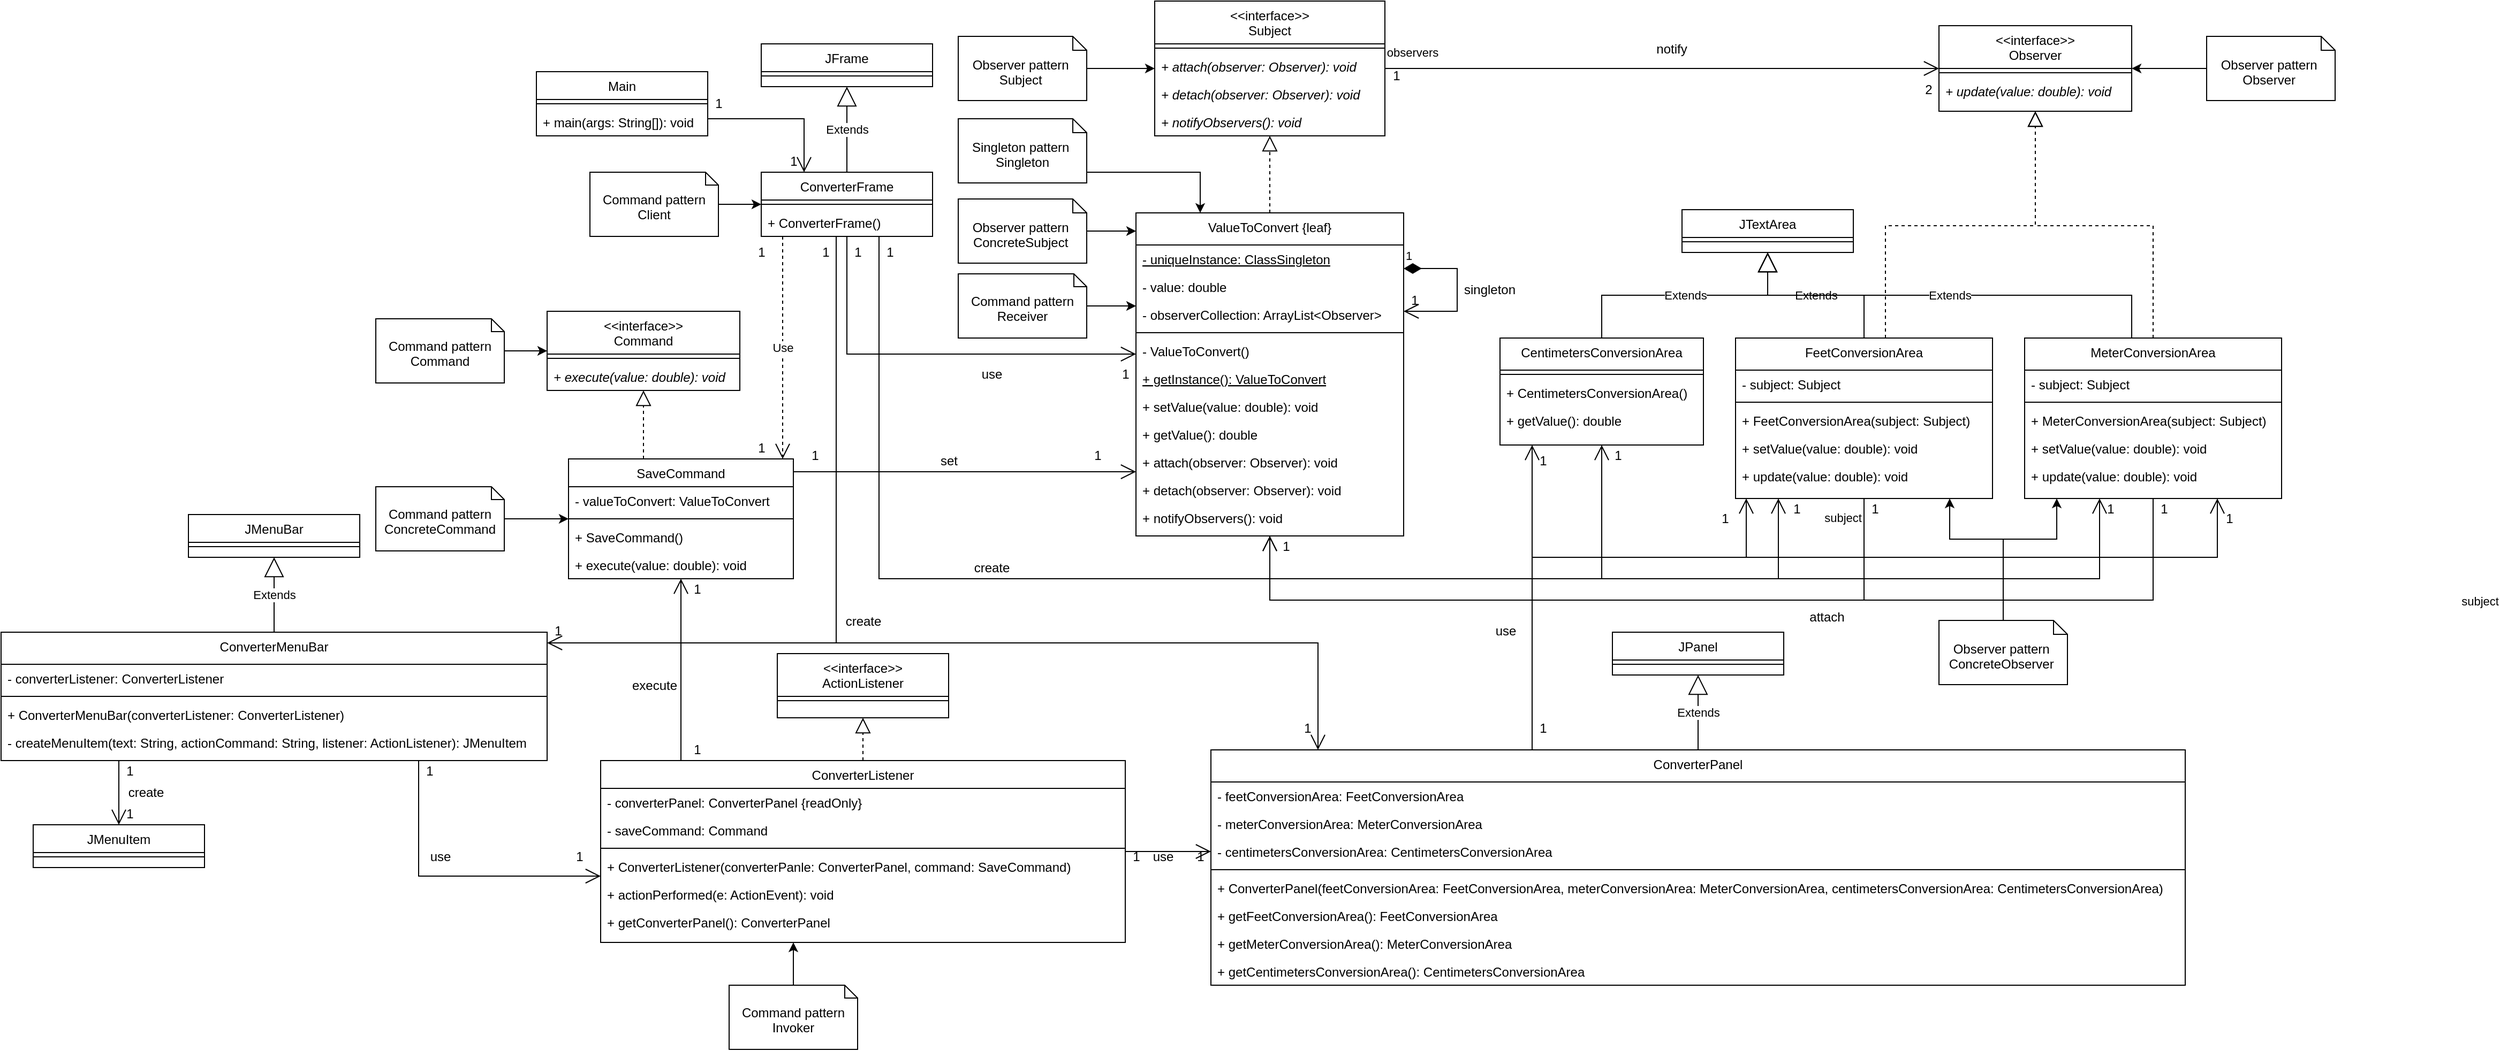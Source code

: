 <mxfile version="15.4.0" type="device"><diagram id="C5RBs43oDa-KdzZeNtuy" name="Page-1"><mxGraphModel dx="2424" dy="484" grid="1" gridSize="10" guides="1" tooltips="1" connect="1" arrows="1" fold="1" page="1" pageScale="1" pageWidth="827" pageHeight="1169" math="0" shadow="0"><root><mxCell id="WIyWlLk6GJQsqaUBKTNV-0"/><mxCell id="WIyWlLk6GJQsqaUBKTNV-1" parent="WIyWlLk6GJQsqaUBKTNV-0"/><mxCell id="zkfFHV4jXpPFQw0GAbJ--0" value="ConverterFrame" style="swimlane;fontStyle=0;align=center;verticalAlign=top;childLayout=stackLayout;horizontal=1;startSize=26;horizontalStack=0;resizeParent=1;resizeLast=0;collapsible=1;marginBottom=0;rounded=0;shadow=0;strokeWidth=1;" parent="WIyWlLk6GJQsqaUBKTNV-1" vertex="1"><mxGeometry x="-130" y="690" width="160" height="60" as="geometry"><mxRectangle x="230" y="140" width="160" height="26" as="alternateBounds"/></mxGeometry></mxCell><mxCell id="zkfFHV4jXpPFQw0GAbJ--4" value="" style="line;html=1;strokeWidth=1;align=left;verticalAlign=middle;spacingTop=-1;spacingLeft=3;spacingRight=3;rotatable=0;labelPosition=right;points=[];portConstraint=eastwest;" parent="zkfFHV4jXpPFQw0GAbJ--0" vertex="1"><mxGeometry y="26" width="160" height="8" as="geometry"/></mxCell><mxCell id="zkfFHV4jXpPFQw0GAbJ--5" value="+ ConverterFrame()" style="text;align=left;verticalAlign=top;spacingLeft=4;spacingRight=4;overflow=hidden;rotatable=0;points=[[0,0.5],[1,0.5]];portConstraint=eastwest;" parent="zkfFHV4jXpPFQw0GAbJ--0" vertex="1"><mxGeometry y="34" width="160" height="26" as="geometry"/></mxCell><mxCell id="zkfFHV4jXpPFQw0GAbJ--13" value="ConverterListener" style="swimlane;fontStyle=0;align=center;verticalAlign=top;childLayout=stackLayout;horizontal=1;startSize=26;horizontalStack=0;resizeParent=1;resizeLast=0;collapsible=1;marginBottom=0;rounded=0;shadow=0;strokeWidth=1;" parent="WIyWlLk6GJQsqaUBKTNV-1" vertex="1"><mxGeometry x="-280" y="1240" width="490" height="170" as="geometry"><mxRectangle x="340" y="380" width="170" height="26" as="alternateBounds"/></mxGeometry></mxCell><mxCell id="zkfFHV4jXpPFQw0GAbJ--14" value="- converterPanel: ConverterPanel {readOnly}" style="text;align=left;verticalAlign=top;spacingLeft=4;spacingRight=4;overflow=hidden;rotatable=0;points=[[0,0.5],[1,0.5]];portConstraint=eastwest;" parent="zkfFHV4jXpPFQw0GAbJ--13" vertex="1"><mxGeometry y="26" width="490" height="26" as="geometry"/></mxCell><mxCell id="2iiJzU_nLJfc35OplwBk-23" value="- saveCommand: Command" style="text;align=left;verticalAlign=top;spacingLeft=4;spacingRight=4;overflow=hidden;rotatable=0;points=[[0,0.5],[1,0.5]];portConstraint=eastwest;" parent="zkfFHV4jXpPFQw0GAbJ--13" vertex="1"><mxGeometry y="52" width="490" height="26" as="geometry"/></mxCell><mxCell id="zkfFHV4jXpPFQw0GAbJ--15" value="" style="line;html=1;strokeWidth=1;align=left;verticalAlign=middle;spacingTop=-1;spacingLeft=3;spacingRight=3;rotatable=0;labelPosition=right;points=[];portConstraint=eastwest;" parent="zkfFHV4jXpPFQw0GAbJ--13" vertex="1"><mxGeometry y="78" width="490" height="8" as="geometry"/></mxCell><mxCell id="HK1meyLQlgIA-53k_-1O-30" value="+ ConverterListener(converterPanle: ConverterPanel, command: SaveCommand)" style="text;align=left;verticalAlign=top;spacingLeft=4;spacingRight=4;overflow=hidden;rotatable=0;points=[[0,0.5],[1,0.5]];portConstraint=eastwest;" parent="zkfFHV4jXpPFQw0GAbJ--13" vertex="1"><mxGeometry y="86" width="490" height="26" as="geometry"/></mxCell><mxCell id="HK1meyLQlgIA-53k_-1O-31" value="+ actionPerformed(e: ActionEvent): void" style="text;align=left;verticalAlign=top;spacingLeft=4;spacingRight=4;overflow=hidden;rotatable=0;points=[[0,0.5],[1,0.5]];portConstraint=eastwest;" parent="zkfFHV4jXpPFQw0GAbJ--13" vertex="1"><mxGeometry y="112" width="490" height="26" as="geometry"/></mxCell><mxCell id="2iiJzU_nLJfc35OplwBk-24" value="+ getConverterPanel(): ConverterPanel" style="text;align=left;verticalAlign=top;spacingLeft=4;spacingRight=4;overflow=hidden;rotatable=0;points=[[0,0.5],[1,0.5]];portConstraint=eastwest;" parent="zkfFHV4jXpPFQw0GAbJ--13" vertex="1"><mxGeometry y="138" width="490" height="26" as="geometry"/></mxCell><mxCell id="zkfFHV4jXpPFQw0GAbJ--17" value="&lt;&lt;interface&gt;&gt;&#10;Subject" style="swimlane;fontStyle=0;align=center;verticalAlign=top;childLayout=stackLayout;horizontal=1;startSize=40;horizontalStack=0;resizeParent=1;resizeLast=0;collapsible=1;marginBottom=0;rounded=0;shadow=0;strokeWidth=1;" parent="WIyWlLk6GJQsqaUBKTNV-1" vertex="1"><mxGeometry x="237.5" y="530" width="215" height="126" as="geometry"><mxRectangle x="550" y="140" width="160" height="26" as="alternateBounds"/></mxGeometry></mxCell><mxCell id="zkfFHV4jXpPFQw0GAbJ--23" value="" style="line;html=1;strokeWidth=1;align=left;verticalAlign=middle;spacingTop=-1;spacingLeft=3;spacingRight=3;rotatable=0;labelPosition=right;points=[];portConstraint=eastwest;" parent="zkfFHV4jXpPFQw0GAbJ--17" vertex="1"><mxGeometry y="40" width="215" height="8" as="geometry"/></mxCell><mxCell id="zkfFHV4jXpPFQw0GAbJ--24" value="+ attach(observer: Observer): void" style="text;align=left;verticalAlign=top;spacingLeft=4;spacingRight=4;overflow=hidden;rotatable=0;points=[[0,0.5],[1,0.5]];portConstraint=eastwest;fontStyle=2" parent="zkfFHV4jXpPFQw0GAbJ--17" vertex="1"><mxGeometry y="48" width="215" height="26" as="geometry"/></mxCell><mxCell id="zkfFHV4jXpPFQw0GAbJ--25" value="+ detach(observer: Observer): void" style="text;align=left;verticalAlign=top;spacingLeft=4;spacingRight=4;overflow=hidden;rotatable=0;points=[[0,0.5],[1,0.5]];portConstraint=eastwest;fontStyle=2" parent="zkfFHV4jXpPFQw0GAbJ--17" vertex="1"><mxGeometry y="74" width="215" height="26" as="geometry"/></mxCell><mxCell id="HK1meyLQlgIA-53k_-1O-33" value="+ notifyObservers(): void" style="text;align=left;verticalAlign=top;spacingLeft=4;spacingRight=4;overflow=hidden;rotatable=0;points=[[0,0.5],[1,0.5]];portConstraint=eastwest;fontStyle=2" parent="zkfFHV4jXpPFQw0GAbJ--17" vertex="1"><mxGeometry y="100" width="215" height="26" as="geometry"/></mxCell><mxCell id="HK1meyLQlgIA-53k_-1O-1" value="ValueToConvert {leaf}" style="swimlane;fontStyle=0;align=center;verticalAlign=top;childLayout=stackLayout;horizontal=1;startSize=30;horizontalStack=0;resizeParent=1;resizeLast=0;collapsible=1;marginBottom=0;rounded=0;shadow=0;strokeWidth=1;" parent="WIyWlLk6GJQsqaUBKTNV-1" vertex="1"><mxGeometry x="220" y="728" width="250" height="302" as="geometry"><mxRectangle x="550" y="140" width="160" height="26" as="alternateBounds"/></mxGeometry></mxCell><mxCell id="_hLMsVgXFHvrWlFSVIV6-11" value="- uniqueInstance: ClassSingleton" style="text;align=left;verticalAlign=top;spacingLeft=4;spacingRight=4;overflow=hidden;rotatable=0;points=[[0,0.5],[1,0.5]];portConstraint=eastwest;fontStyle=4" parent="HK1meyLQlgIA-53k_-1O-1" vertex="1"><mxGeometry y="30" width="250" height="26" as="geometry"/></mxCell><mxCell id="HK1meyLQlgIA-53k_-1O-34" value="- value: double" style="text;align=left;verticalAlign=top;spacingLeft=4;spacingRight=4;overflow=hidden;rotatable=0;points=[[0,0.5],[1,0.5]];portConstraint=eastwest;" parent="HK1meyLQlgIA-53k_-1O-1" vertex="1"><mxGeometry y="56" width="250" height="26" as="geometry"/></mxCell><mxCell id="HK1meyLQlgIA-53k_-1O-35" value="- observerCollection: ArrayList&lt;Observer&gt;" style="text;align=left;verticalAlign=top;spacingLeft=4;spacingRight=4;overflow=hidden;rotatable=0;points=[[0,0.5],[1,0.5]];portConstraint=eastwest;" parent="HK1meyLQlgIA-53k_-1O-1" vertex="1"><mxGeometry y="82" width="250" height="26" as="geometry"/></mxCell><mxCell id="HK1meyLQlgIA-53k_-1O-2" value="" style="line;html=1;strokeWidth=1;align=left;verticalAlign=middle;spacingTop=-1;spacingLeft=3;spacingRight=3;rotatable=0;labelPosition=right;points=[];portConstraint=eastwest;" parent="HK1meyLQlgIA-53k_-1O-1" vertex="1"><mxGeometry y="108" width="250" height="8" as="geometry"/></mxCell><mxCell id="HK1meyLQlgIA-53k_-1O-3" value="- ValueToConvert()" style="text;align=left;verticalAlign=top;spacingLeft=4;spacingRight=4;overflow=hidden;rotatable=0;points=[[0,0.5],[1,0.5]];portConstraint=eastwest;" parent="HK1meyLQlgIA-53k_-1O-1" vertex="1"><mxGeometry y="116" width="250" height="26" as="geometry"/></mxCell><mxCell id="_hLMsVgXFHvrWlFSVIV6-12" value="+ getInstance(): ValueToConvert" style="text;align=left;verticalAlign=top;spacingLeft=4;spacingRight=4;overflow=hidden;rotatable=0;points=[[0,0.5],[1,0.5]];portConstraint=eastwest;fontStyle=4" parent="HK1meyLQlgIA-53k_-1O-1" vertex="1"><mxGeometry y="142" width="250" height="26" as="geometry"/></mxCell><mxCell id="HK1meyLQlgIA-53k_-1O-4" value="+ setValue(value: double): void" style="text;align=left;verticalAlign=top;spacingLeft=4;spacingRight=4;overflow=hidden;rotatable=0;points=[[0,0.5],[1,0.5]];portConstraint=eastwest;" parent="HK1meyLQlgIA-53k_-1O-1" vertex="1"><mxGeometry y="168" width="250" height="26" as="geometry"/></mxCell><mxCell id="HK1meyLQlgIA-53k_-1O-36" value="+ getValue(): double" style="text;align=left;verticalAlign=top;spacingLeft=4;spacingRight=4;overflow=hidden;rotatable=0;points=[[0,0.5],[1,0.5]];portConstraint=eastwest;" parent="HK1meyLQlgIA-53k_-1O-1" vertex="1"><mxGeometry y="194" width="250" height="26" as="geometry"/></mxCell><mxCell id="HK1meyLQlgIA-53k_-1O-39" value="+ attach(observer: Observer): void" style="text;align=left;verticalAlign=top;spacingLeft=4;spacingRight=4;overflow=hidden;rotatable=0;points=[[0,0.5],[1,0.5]];portConstraint=eastwest;" parent="HK1meyLQlgIA-53k_-1O-1" vertex="1"><mxGeometry y="220" width="250" height="26" as="geometry"/></mxCell><mxCell id="HK1meyLQlgIA-53k_-1O-38" value="+ detach(observer: Observer): void" style="text;align=left;verticalAlign=top;spacingLeft=4;spacingRight=4;overflow=hidden;rotatable=0;points=[[0,0.5],[1,0.5]];portConstraint=eastwest;" parent="HK1meyLQlgIA-53k_-1O-1" vertex="1"><mxGeometry y="246" width="250" height="26" as="geometry"/></mxCell><mxCell id="HK1meyLQlgIA-53k_-1O-40" value="+ notifyObservers(): void" style="text;align=left;verticalAlign=top;spacingLeft=4;spacingRight=4;overflow=hidden;rotatable=0;points=[[0,0.5],[1,0.5]];portConstraint=eastwest;" parent="HK1meyLQlgIA-53k_-1O-1" vertex="1"><mxGeometry y="272" width="250" height="26" as="geometry"/></mxCell><mxCell id="HK1meyLQlgIA-53k_-1O-5" value="CentimetersConversionArea" style="swimlane;fontStyle=0;align=center;verticalAlign=top;childLayout=stackLayout;horizontal=1;startSize=30;horizontalStack=0;resizeParent=1;resizeLast=0;collapsible=1;marginBottom=0;rounded=0;shadow=0;strokeWidth=1;" parent="WIyWlLk6GJQsqaUBKTNV-1" vertex="1"><mxGeometry x="560" y="845" width="190" height="100" as="geometry"><mxRectangle x="550" y="140" width="160" height="26" as="alternateBounds"/></mxGeometry></mxCell><mxCell id="HK1meyLQlgIA-53k_-1O-6" value="" style="line;html=1;strokeWidth=1;align=left;verticalAlign=middle;spacingTop=-1;spacingLeft=3;spacingRight=3;rotatable=0;labelPosition=right;points=[];portConstraint=eastwest;" parent="HK1meyLQlgIA-53k_-1O-5" vertex="1"><mxGeometry y="30" width="190" height="8" as="geometry"/></mxCell><mxCell id="HK1meyLQlgIA-53k_-1O-7" value="+ CentimetersConversionArea()" style="text;align=left;verticalAlign=top;spacingLeft=4;spacingRight=4;overflow=hidden;rotatable=0;points=[[0,0.5],[1,0.5]];portConstraint=eastwest;" parent="HK1meyLQlgIA-53k_-1O-5" vertex="1"><mxGeometry y="38" width="190" height="26" as="geometry"/></mxCell><mxCell id="HK1meyLQlgIA-53k_-1O-8" value="+ getValue(): double" style="text;align=left;verticalAlign=top;spacingLeft=4;spacingRight=4;overflow=hidden;rotatable=0;points=[[0,0.5],[1,0.5]];portConstraint=eastwest;" parent="HK1meyLQlgIA-53k_-1O-5" vertex="1"><mxGeometry y="64" width="190" height="26" as="geometry"/></mxCell><mxCell id="HK1meyLQlgIA-53k_-1O-9" value="FeetConversionArea" style="swimlane;fontStyle=0;align=center;verticalAlign=top;childLayout=stackLayout;horizontal=1;startSize=30;horizontalStack=0;resizeParent=1;resizeLast=0;collapsible=1;marginBottom=0;rounded=0;shadow=0;strokeWidth=1;" parent="WIyWlLk6GJQsqaUBKTNV-1" vertex="1"><mxGeometry x="780" y="845" width="240" height="150" as="geometry"><mxRectangle x="550" y="140" width="160" height="26" as="alternateBounds"/></mxGeometry></mxCell><mxCell id="HK1meyLQlgIA-53k_-1O-41" value="- subject: Subject" style="text;align=left;verticalAlign=top;spacingLeft=4;spacingRight=4;overflow=hidden;rotatable=0;points=[[0,0.5],[1,0.5]];portConstraint=eastwest;" parent="HK1meyLQlgIA-53k_-1O-9" vertex="1"><mxGeometry y="30" width="240" height="26" as="geometry"/></mxCell><mxCell id="HK1meyLQlgIA-53k_-1O-10" value="" style="line;html=1;strokeWidth=1;align=left;verticalAlign=middle;spacingTop=-1;spacingLeft=3;spacingRight=3;rotatable=0;labelPosition=right;points=[];portConstraint=eastwest;" parent="HK1meyLQlgIA-53k_-1O-9" vertex="1"><mxGeometry y="56" width="240" height="8" as="geometry"/></mxCell><mxCell id="HK1meyLQlgIA-53k_-1O-11" value="+ FeetConversionArea(subject: Subject)" style="text;align=left;verticalAlign=top;spacingLeft=4;spacingRight=4;overflow=hidden;rotatable=0;points=[[0,0.5],[1,0.5]];portConstraint=eastwest;" parent="HK1meyLQlgIA-53k_-1O-9" vertex="1"><mxGeometry y="64" width="240" height="26" as="geometry"/></mxCell><mxCell id="HK1meyLQlgIA-53k_-1O-12" value="+ setValue(value: double): void" style="text;align=left;verticalAlign=top;spacingLeft=4;spacingRight=4;overflow=hidden;rotatable=0;points=[[0,0.5],[1,0.5]];portConstraint=eastwest;" parent="HK1meyLQlgIA-53k_-1O-9" vertex="1"><mxGeometry y="90" width="240" height="26" as="geometry"/></mxCell><mxCell id="HK1meyLQlgIA-53k_-1O-42" value="+ update(value: double): void" style="text;align=left;verticalAlign=top;spacingLeft=4;spacingRight=4;overflow=hidden;rotatable=0;points=[[0,0.5],[1,0.5]];portConstraint=eastwest;" parent="HK1meyLQlgIA-53k_-1O-9" vertex="1"><mxGeometry y="116" width="240" height="26" as="geometry"/></mxCell><mxCell id="HK1meyLQlgIA-53k_-1O-13" value="MeterConversionArea" style="swimlane;fontStyle=0;align=center;verticalAlign=top;childLayout=stackLayout;horizontal=1;startSize=30;horizontalStack=0;resizeParent=1;resizeLast=0;collapsible=1;marginBottom=0;rounded=0;shadow=0;strokeWidth=1;" parent="WIyWlLk6GJQsqaUBKTNV-1" vertex="1"><mxGeometry x="1050" y="845" width="240" height="150" as="geometry"><mxRectangle x="550" y="140" width="160" height="26" as="alternateBounds"/></mxGeometry></mxCell><mxCell id="HK1meyLQlgIA-53k_-1O-45" value="- subject: Subject" style="text;align=left;verticalAlign=top;spacingLeft=4;spacingRight=4;overflow=hidden;rotatable=0;points=[[0,0.5],[1,0.5]];portConstraint=eastwest;" parent="HK1meyLQlgIA-53k_-1O-13" vertex="1"><mxGeometry y="30" width="240" height="26" as="geometry"/></mxCell><mxCell id="HK1meyLQlgIA-53k_-1O-14" value="" style="line;html=1;strokeWidth=1;align=left;verticalAlign=middle;spacingTop=-1;spacingLeft=3;spacingRight=3;rotatable=0;labelPosition=right;points=[];portConstraint=eastwest;" parent="HK1meyLQlgIA-53k_-1O-13" vertex="1"><mxGeometry y="56" width="240" height="8" as="geometry"/></mxCell><mxCell id="HK1meyLQlgIA-53k_-1O-15" value="+ MeterConversionArea(subject: Subject)" style="text;align=left;verticalAlign=top;spacingLeft=4;spacingRight=4;overflow=hidden;rotatable=0;points=[[0,0.5],[1,0.5]];portConstraint=eastwest;" parent="HK1meyLQlgIA-53k_-1O-13" vertex="1"><mxGeometry y="64" width="240" height="26" as="geometry"/></mxCell><mxCell id="HK1meyLQlgIA-53k_-1O-43" value="+ setValue(value: double): void" style="text;align=left;verticalAlign=top;spacingLeft=4;spacingRight=4;overflow=hidden;rotatable=0;points=[[0,0.5],[1,0.5]];portConstraint=eastwest;" parent="HK1meyLQlgIA-53k_-1O-13" vertex="1"><mxGeometry y="90" width="240" height="26" as="geometry"/></mxCell><mxCell id="HK1meyLQlgIA-53k_-1O-44" value="+ update(value: double): void" style="text;align=left;verticalAlign=top;spacingLeft=4;spacingRight=4;overflow=hidden;rotatable=0;points=[[0,0.5],[1,0.5]];portConstraint=eastwest;" parent="HK1meyLQlgIA-53k_-1O-13" vertex="1"><mxGeometry y="116" width="240" height="26" as="geometry"/></mxCell><mxCell id="HK1meyLQlgIA-53k_-1O-17" value="ConverterMenuBar" style="swimlane;fontStyle=0;align=center;verticalAlign=top;childLayout=stackLayout;horizontal=1;startSize=30;horizontalStack=0;resizeParent=1;resizeLast=0;collapsible=1;marginBottom=0;rounded=0;shadow=0;strokeWidth=1;" parent="WIyWlLk6GJQsqaUBKTNV-1" vertex="1"><mxGeometry x="-840" y="1120" width="510" height="120" as="geometry"><mxRectangle x="550" y="140" width="160" height="26" as="alternateBounds"/></mxGeometry></mxCell><mxCell id="HK1meyLQlgIA-53k_-1O-46" value="- converterListener: ConverterListener" style="text;align=left;verticalAlign=top;spacingLeft=4;spacingRight=4;overflow=hidden;rotatable=0;points=[[0,0.5],[1,0.5]];portConstraint=eastwest;" parent="HK1meyLQlgIA-53k_-1O-17" vertex="1"><mxGeometry y="30" width="510" height="26" as="geometry"/></mxCell><mxCell id="HK1meyLQlgIA-53k_-1O-18" value="" style="line;html=1;strokeWidth=1;align=left;verticalAlign=middle;spacingTop=-1;spacingLeft=3;spacingRight=3;rotatable=0;labelPosition=right;points=[];portConstraint=eastwest;" parent="HK1meyLQlgIA-53k_-1O-17" vertex="1"><mxGeometry y="56" width="510" height="8" as="geometry"/></mxCell><mxCell id="HK1meyLQlgIA-53k_-1O-19" value="+ ConverterMenuBar(converterListener: ConverterListener)" style="text;align=left;verticalAlign=top;spacingLeft=4;spacingRight=4;overflow=hidden;rotatable=0;points=[[0,0.5],[1,0.5]];portConstraint=eastwest;" parent="HK1meyLQlgIA-53k_-1O-17" vertex="1"><mxGeometry y="64" width="510" height="26" as="geometry"/></mxCell><mxCell id="HK1meyLQlgIA-53k_-1O-20" value="- createMenuItem(text: String, actionCommand: String, listener: ActionListener): JMenuItem" style="text;align=left;verticalAlign=top;spacingLeft=4;spacingRight=4;overflow=hidden;rotatable=0;points=[[0,0.5],[1,0.5]];portConstraint=eastwest;" parent="HK1meyLQlgIA-53k_-1O-17" vertex="1"><mxGeometry y="90" width="510" height="26" as="geometry"/></mxCell><mxCell id="HK1meyLQlgIA-53k_-1O-21" value="ConverterPanel" style="swimlane;fontStyle=0;align=center;verticalAlign=top;childLayout=stackLayout;horizontal=1;startSize=30;horizontalStack=0;resizeParent=1;resizeLast=0;collapsible=1;marginBottom=0;rounded=0;shadow=0;strokeWidth=1;" parent="WIyWlLk6GJQsqaUBKTNV-1" vertex="1"><mxGeometry x="290" y="1230" width="910" height="220" as="geometry"><mxRectangle x="550" y="140" width="160" height="26" as="alternateBounds"/></mxGeometry></mxCell><mxCell id="HK1meyLQlgIA-53k_-1O-47" value="- feetConversionArea: FeetConversionArea" style="text;align=left;verticalAlign=top;spacingLeft=4;spacingRight=4;overflow=hidden;rotatable=0;points=[[0,0.5],[1,0.5]];portConstraint=eastwest;" parent="HK1meyLQlgIA-53k_-1O-21" vertex="1"><mxGeometry y="30" width="910" height="26" as="geometry"/></mxCell><mxCell id="HK1meyLQlgIA-53k_-1O-48" value="- meterConversionArea: MeterConversionArea" style="text;align=left;verticalAlign=top;spacingLeft=4;spacingRight=4;overflow=hidden;rotatable=0;points=[[0,0.5],[1,0.5]];portConstraint=eastwest;" parent="HK1meyLQlgIA-53k_-1O-21" vertex="1"><mxGeometry y="56" width="910" height="26" as="geometry"/></mxCell><mxCell id="HK1meyLQlgIA-53k_-1O-49" value="- centimetersConversionArea: CentimetersConversionArea" style="text;align=left;verticalAlign=top;spacingLeft=4;spacingRight=4;overflow=hidden;rotatable=0;points=[[0,0.5],[1,0.5]];portConstraint=eastwest;" parent="HK1meyLQlgIA-53k_-1O-21" vertex="1"><mxGeometry y="82" width="910" height="26" as="geometry"/></mxCell><mxCell id="HK1meyLQlgIA-53k_-1O-22" value="" style="line;html=1;strokeWidth=1;align=left;verticalAlign=middle;spacingTop=-1;spacingLeft=3;spacingRight=3;rotatable=0;labelPosition=right;points=[];portConstraint=eastwest;" parent="HK1meyLQlgIA-53k_-1O-21" vertex="1"><mxGeometry y="108" width="910" height="8" as="geometry"/></mxCell><mxCell id="HK1meyLQlgIA-53k_-1O-23" value="+ ConverterPanel(feetConversionArea: FeetConversionArea, meterConversionArea: MeterConversionArea, centimetersConversionArea: CentimetersConversionArea) &#10; &#10; &#10;)" style="text;align=left;verticalAlign=top;spacingLeft=4;spacingRight=4;overflow=hidden;rotatable=0;points=[[0,0.5],[1,0.5]];portConstraint=eastwest;" parent="HK1meyLQlgIA-53k_-1O-21" vertex="1"><mxGeometry y="116" width="910" height="26" as="geometry"/></mxCell><mxCell id="HK1meyLQlgIA-53k_-1O-24" value="+ getFeetConversionArea(): FeetConversionArea" style="text;align=left;verticalAlign=top;spacingLeft=4;spacingRight=4;overflow=hidden;rotatable=0;points=[[0,0.5],[1,0.5]];portConstraint=eastwest;" parent="HK1meyLQlgIA-53k_-1O-21" vertex="1"><mxGeometry y="142" width="910" height="26" as="geometry"/></mxCell><mxCell id="HK1meyLQlgIA-53k_-1O-50" value="+ getMeterConversionArea(): MeterConversionArea" style="text;align=left;verticalAlign=top;spacingLeft=4;spacingRight=4;overflow=hidden;rotatable=0;points=[[0,0.5],[1,0.5]];portConstraint=eastwest;" parent="HK1meyLQlgIA-53k_-1O-21" vertex="1"><mxGeometry y="168" width="910" height="26" as="geometry"/></mxCell><mxCell id="HK1meyLQlgIA-53k_-1O-51" value="+ getCentimetersConversionArea(): CentimetersConversionArea" style="text;align=left;verticalAlign=top;spacingLeft=4;spacingRight=4;overflow=hidden;rotatable=0;points=[[0,0.5],[1,0.5]];portConstraint=eastwest;" parent="HK1meyLQlgIA-53k_-1O-21" vertex="1"><mxGeometry y="194" width="910" height="26" as="geometry"/></mxCell><mxCell id="HK1meyLQlgIA-53k_-1O-25" value="&lt;&lt;interface&gt;&gt;&#10;Observer" style="swimlane;fontStyle=0;align=center;verticalAlign=top;childLayout=stackLayout;horizontal=1;startSize=40;horizontalStack=0;resizeParent=1;resizeLast=0;collapsible=1;marginBottom=0;rounded=0;shadow=0;strokeWidth=1;" parent="WIyWlLk6GJQsqaUBKTNV-1" vertex="1"><mxGeometry x="970" y="553" width="180" height="80" as="geometry"><mxRectangle x="550" y="140" width="160" height="26" as="alternateBounds"/></mxGeometry></mxCell><mxCell id="HK1meyLQlgIA-53k_-1O-26" value="" style="line;html=1;strokeWidth=1;align=left;verticalAlign=middle;spacingTop=-1;spacingLeft=3;spacingRight=3;rotatable=0;labelPosition=right;points=[];portConstraint=eastwest;" parent="HK1meyLQlgIA-53k_-1O-25" vertex="1"><mxGeometry y="40" width="180" height="8" as="geometry"/></mxCell><mxCell id="HK1meyLQlgIA-53k_-1O-27" value="+ update(value: double): void" style="text;align=left;verticalAlign=top;spacingLeft=4;spacingRight=4;overflow=hidden;rotatable=0;points=[[0,0.5],[1,0.5]];portConstraint=eastwest;fontStyle=2" parent="HK1meyLQlgIA-53k_-1O-25" vertex="1"><mxGeometry y="48" width="180" height="26" as="geometry"/></mxCell><mxCell id="HK1meyLQlgIA-53k_-1O-52" value="&lt;&lt;interface&gt;&gt;&#10;ActionListener" style="swimlane;fontStyle=0;align=center;verticalAlign=top;childLayout=stackLayout;horizontal=1;startSize=40;horizontalStack=0;resizeParent=1;resizeLast=0;collapsible=1;marginBottom=0;rounded=0;shadow=0;strokeWidth=1;" parent="WIyWlLk6GJQsqaUBKTNV-1" vertex="1"><mxGeometry x="-115" y="1140" width="160" height="60" as="geometry"><mxRectangle x="130" y="380" width="160" height="26" as="alternateBounds"/></mxGeometry></mxCell><mxCell id="HK1meyLQlgIA-53k_-1O-53" value="" style="line;html=1;strokeWidth=1;align=left;verticalAlign=middle;spacingTop=-1;spacingLeft=3;spacingRight=3;rotatable=0;labelPosition=right;points=[];portConstraint=eastwest;" parent="HK1meyLQlgIA-53k_-1O-52" vertex="1"><mxGeometry y="40" width="160" height="8" as="geometry"/></mxCell><mxCell id="HK1meyLQlgIA-53k_-1O-59" value="JTextArea" style="swimlane;fontStyle=0;align=center;verticalAlign=top;childLayout=stackLayout;horizontal=1;startSize=26;horizontalStack=0;resizeParent=1;resizeLast=0;collapsible=1;marginBottom=0;rounded=0;shadow=0;strokeWidth=1;" parent="WIyWlLk6GJQsqaUBKTNV-1" vertex="1"><mxGeometry x="730" y="725" width="160" height="40" as="geometry"><mxRectangle x="230" y="140" width="160" height="26" as="alternateBounds"/></mxGeometry></mxCell><mxCell id="HK1meyLQlgIA-53k_-1O-60" value="" style="line;html=1;strokeWidth=1;align=left;verticalAlign=middle;spacingTop=-1;spacingLeft=3;spacingRight=3;rotatable=0;labelPosition=right;points=[];portConstraint=eastwest;" parent="HK1meyLQlgIA-53k_-1O-59" vertex="1"><mxGeometry y="26" width="160" height="8" as="geometry"/></mxCell><mxCell id="HK1meyLQlgIA-53k_-1O-62" value="JMenuBar" style="swimlane;fontStyle=0;align=center;verticalAlign=top;childLayout=stackLayout;horizontal=1;startSize=26;horizontalStack=0;resizeParent=1;resizeLast=0;collapsible=1;marginBottom=0;rounded=0;shadow=0;strokeWidth=1;" parent="WIyWlLk6GJQsqaUBKTNV-1" vertex="1"><mxGeometry x="-665" y="1010" width="160" height="40" as="geometry"><mxRectangle x="230" y="140" width="160" height="26" as="alternateBounds"/></mxGeometry></mxCell><mxCell id="HK1meyLQlgIA-53k_-1O-63" value="" style="line;html=1;strokeWidth=1;align=left;verticalAlign=middle;spacingTop=-1;spacingLeft=3;spacingRight=3;rotatable=0;labelPosition=right;points=[];portConstraint=eastwest;" parent="HK1meyLQlgIA-53k_-1O-62" vertex="1"><mxGeometry y="26" width="160" height="8" as="geometry"/></mxCell><mxCell id="HK1meyLQlgIA-53k_-1O-64" value="JPanel" style="swimlane;fontStyle=0;align=center;verticalAlign=top;childLayout=stackLayout;horizontal=1;startSize=26;horizontalStack=0;resizeParent=1;resizeLast=0;collapsible=1;marginBottom=0;rounded=0;shadow=0;strokeWidth=1;" parent="WIyWlLk6GJQsqaUBKTNV-1" vertex="1"><mxGeometry x="665" y="1120" width="160" height="40" as="geometry"><mxRectangle x="230" y="140" width="160" height="26" as="alternateBounds"/></mxGeometry></mxCell><mxCell id="HK1meyLQlgIA-53k_-1O-65" value="" style="line;html=1;strokeWidth=1;align=left;verticalAlign=middle;spacingTop=-1;spacingLeft=3;spacingRight=3;rotatable=0;labelPosition=right;points=[];portConstraint=eastwest;" parent="HK1meyLQlgIA-53k_-1O-64" vertex="1"><mxGeometry y="26" width="160" height="8" as="geometry"/></mxCell><mxCell id="JygvXQJ_hQWlQNZAbNwn-0" value="" style="endArrow=block;dashed=1;endFill=0;endSize=12;html=1;rounded=0;edgeStyle=orthogonalEdgeStyle;" parent="WIyWlLk6GJQsqaUBKTNV-1" source="zkfFHV4jXpPFQw0GAbJ--13" target="HK1meyLQlgIA-53k_-1O-52" edge="1"><mxGeometry width="160" relative="1" as="geometry"><mxPoint x="-180" y="1010" as="sourcePoint"/><mxPoint x="-20" y="1010" as="targetPoint"/></mxGeometry></mxCell><mxCell id="JygvXQJ_hQWlQNZAbNwn-3" value="" style="endArrow=block;dashed=1;endFill=0;endSize=12;html=1;rounded=0;edgeStyle=orthogonalEdgeStyle;" parent="WIyWlLk6GJQsqaUBKTNV-1" source="HK1meyLQlgIA-53k_-1O-9" target="HK1meyLQlgIA-53k_-1O-25" edge="1"><mxGeometry width="160" relative="1" as="geometry"><mxPoint x="870" y="705" as="sourcePoint"/><mxPoint x="1030" y="705" as="targetPoint"/><Array as="points"><mxPoint x="920" y="740"/><mxPoint x="1060" y="740"/></Array></mxGeometry></mxCell><mxCell id="JygvXQJ_hQWlQNZAbNwn-4" value="" style="endArrow=block;dashed=1;endFill=0;endSize=12;html=1;rounded=0;edgeStyle=orthogonalEdgeStyle;" parent="WIyWlLk6GJQsqaUBKTNV-1" source="HK1meyLQlgIA-53k_-1O-13" target="HK1meyLQlgIA-53k_-1O-25" edge="1"><mxGeometry width="160" relative="1" as="geometry"><mxPoint x="910" y="855" as="sourcePoint"/><mxPoint x="1070" y="815" as="targetPoint"/><Array as="points"><mxPoint x="1170" y="740"/><mxPoint x="1060" y="740"/></Array></mxGeometry></mxCell><mxCell id="JygvXQJ_hQWlQNZAbNwn-6" value="Extends" style="endArrow=block;endSize=16;endFill=0;html=1;rounded=0;edgeStyle=orthogonalEdgeStyle;" parent="WIyWlLk6GJQsqaUBKTNV-1" source="HK1meyLQlgIA-53k_-1O-5" target="HK1meyLQlgIA-53k_-1O-59" edge="1"><mxGeometry width="160" relative="1" as="geometry"><mxPoint x="870" y="805" as="sourcePoint"/><mxPoint x="1030" y="805" as="targetPoint"/></mxGeometry></mxCell><mxCell id="JygvXQJ_hQWlQNZAbNwn-7" value="Extends" style="endArrow=block;endSize=16;endFill=0;html=1;rounded=0;edgeStyle=orthogonalEdgeStyle;" parent="WIyWlLk6GJQsqaUBKTNV-1" source="HK1meyLQlgIA-53k_-1O-9" target="HK1meyLQlgIA-53k_-1O-59" edge="1"><mxGeometry width="160" relative="1" as="geometry"><mxPoint x="665" y="855" as="sourcePoint"/><mxPoint x="820" y="775" as="targetPoint"/></mxGeometry></mxCell><mxCell id="JygvXQJ_hQWlQNZAbNwn-8" value="Extends" style="endArrow=block;endSize=16;endFill=0;html=1;rounded=0;edgeStyle=orthogonalEdgeStyle;" parent="WIyWlLk6GJQsqaUBKTNV-1" source="HK1meyLQlgIA-53k_-1O-13" target="HK1meyLQlgIA-53k_-1O-59" edge="1"><mxGeometry width="160" relative="1" as="geometry"><mxPoint x="910" y="855" as="sourcePoint"/><mxPoint x="820" y="775" as="targetPoint"/><Array as="points"><mxPoint x="1150" y="805"/><mxPoint x="810" y="805"/></Array></mxGeometry></mxCell><mxCell id="JygvXQJ_hQWlQNZAbNwn-9" value="Extends" style="endArrow=block;endSize=16;endFill=0;html=1;rounded=0;edgeStyle=orthogonalEdgeStyle;" parent="WIyWlLk6GJQsqaUBKTNV-1" source="HK1meyLQlgIA-53k_-1O-17" target="HK1meyLQlgIA-53k_-1O-62" edge="1"><mxGeometry width="160" relative="1" as="geometry"><mxPoint x="-375" y="820" as="sourcePoint"/><mxPoint x="-220" y="740" as="targetPoint"/></mxGeometry></mxCell><mxCell id="JygvXQJ_hQWlQNZAbNwn-10" value="Extends" style="endArrow=block;endSize=16;endFill=0;html=1;rounded=0;edgeStyle=orthogonalEdgeStyle;" parent="WIyWlLk6GJQsqaUBKTNV-1" source="HK1meyLQlgIA-53k_-1O-21" target="HK1meyLQlgIA-53k_-1O-64" edge="1"><mxGeometry width="160" relative="1" as="geometry"><mxPoint x="550" y="975" as="sourcePoint"/><mxPoint x="550" y="905" as="targetPoint"/><Array as="points"/></mxGeometry></mxCell><mxCell id="JygvXQJ_hQWlQNZAbNwn-11" value="" style="endArrow=block;dashed=1;endFill=0;endSize=12;html=1;rounded=0;edgeStyle=orthogonalEdgeStyle;" parent="WIyWlLk6GJQsqaUBKTNV-1" source="HK1meyLQlgIA-53k_-1O-1" target="zkfFHV4jXpPFQw0GAbJ--17" edge="1"><mxGeometry width="160" relative="1" as="geometry"><mxPoint x="-115" y="786" as="sourcePoint"/><mxPoint x="-19.941" y="726" as="targetPoint"/></mxGeometry></mxCell><mxCell id="JygvXQJ_hQWlQNZAbNwn-17" value="" style="endArrow=open;endFill=1;endSize=12;html=1;rounded=0;edgeStyle=orthogonalEdgeStyle;" parent="WIyWlLk6GJQsqaUBKTNV-1" source="zkfFHV4jXpPFQw0GAbJ--0" target="HK1meyLQlgIA-53k_-1O-1" edge="1"><mxGeometry width="160" relative="1" as="geometry"><mxPoint x="-30" y="830" as="sourcePoint"/><mxPoint x="130" y="830" as="targetPoint"/><Array as="points"><mxPoint x="180" y="860"/><mxPoint x="180" y="860"/></Array></mxGeometry></mxCell><mxCell id="JygvXQJ_hQWlQNZAbNwn-18" value="" style="endArrow=open;endFill=1;endSize=12;html=1;rounded=0;edgeStyle=orthogonalEdgeStyle;" parent="WIyWlLk6GJQsqaUBKTNV-1" source="zkfFHV4jXpPFQw0GAbJ--17" target="HK1meyLQlgIA-53k_-1O-25" edge="1"><mxGeometry width="160" relative="1" as="geometry"><mxPoint x="64" y="870.0" as="sourcePoint"/><mxPoint x="230" y="874" as="targetPoint"/></mxGeometry></mxCell><mxCell id="JygvXQJ_hQWlQNZAbNwn-19" value="observers" style="edgeLabel;html=1;align=center;verticalAlign=middle;resizable=0;points=[];" parent="JygvXQJ_hQWlQNZAbNwn-18" vertex="1" connectable="0"><mxGeometry x="-0.904" y="2" relative="1" as="geometry"><mxPoint y="-13" as="offset"/></mxGeometry></mxCell><mxCell id="JygvXQJ_hQWlQNZAbNwn-20" value="" style="endArrow=open;endFill=1;endSize=12;html=1;rounded=0;edgeStyle=orthogonalEdgeStyle;" parent="WIyWlLk6GJQsqaUBKTNV-1" source="HK1meyLQlgIA-53k_-1O-9" target="HK1meyLQlgIA-53k_-1O-1" edge="1"><mxGeometry width="160" relative="1" as="geometry"><mxPoint x="64" y="870.0" as="sourcePoint"/><mxPoint x="230" y="870.0" as="targetPoint"/><Array as="points"><mxPoint x="900" y="1090"/><mxPoint x="345" y="1090"/></Array></mxGeometry></mxCell><mxCell id="JygvXQJ_hQWlQNZAbNwn-24" value="subject" style="edgeLabel;html=1;align=center;verticalAlign=middle;resizable=0;points=[];" parent="JygvXQJ_hQWlQNZAbNwn-20" vertex="1" connectable="0"><mxGeometry x="-0.875" relative="1" as="geometry"><mxPoint x="-20" y="-27" as="offset"/></mxGeometry></mxCell><mxCell id="JygvXQJ_hQWlQNZAbNwn-21" value="" style="endArrow=open;endFill=1;endSize=12;html=1;rounded=0;edgeStyle=orthogonalEdgeStyle;" parent="WIyWlLk6GJQsqaUBKTNV-1" source="HK1meyLQlgIA-53k_-1O-13" target="HK1meyLQlgIA-53k_-1O-1" edge="1"><mxGeometry width="160" relative="1" as="geometry"><mxPoint x="910" y="1005.0" as="sourcePoint"/><mxPoint x="355" y="1010.0" as="targetPoint"/><Array as="points"><mxPoint x="1170" y="1090"/><mxPoint x="345" y="1090"/></Array></mxGeometry></mxCell><mxCell id="JygvXQJ_hQWlQNZAbNwn-23" value="subject" style="edgeLabel;html=1;align=center;verticalAlign=middle;resizable=0;points=[];" parent="JygvXQJ_hQWlQNZAbNwn-21" vertex="1" connectable="0"><mxGeometry x="-0.84" y="1" relative="1" as="geometry"><mxPoint x="304" y="17" as="offset"/></mxGeometry></mxCell><mxCell id="_hLMsVgXFHvrWlFSVIV6-1" style="edgeStyle=orthogonalEdgeStyle;rounded=0;orthogonalLoop=1;jettySize=auto;html=1;" parent="WIyWlLk6GJQsqaUBKTNV-1" source="_hLMsVgXFHvrWlFSVIV6-0" target="zkfFHV4jXpPFQw0GAbJ--17" edge="1"><mxGeometry relative="1" as="geometry"/></mxCell><mxCell id="_hLMsVgXFHvrWlFSVIV6-0" value="Observer pattern&amp;nbsp;&lt;br&gt;Subject&amp;nbsp;" style="shape=note2;boundedLbl=1;whiteSpace=wrap;html=1;size=13;verticalAlign=top;align=center;" parent="WIyWlLk6GJQsqaUBKTNV-1" vertex="1"><mxGeometry x="54" y="563" width="120" height="60" as="geometry"/></mxCell><mxCell id="_hLMsVgXFHvrWlFSVIV6-3" style="edgeStyle=orthogonalEdgeStyle;rounded=0;orthogonalLoop=1;jettySize=auto;html=1;" parent="WIyWlLk6GJQsqaUBKTNV-1" source="_hLMsVgXFHvrWlFSVIV6-2" target="HK1meyLQlgIA-53k_-1O-1" edge="1"><mxGeometry relative="1" as="geometry"><Array as="points"><mxPoint x="200" y="745"/><mxPoint x="200" y="745"/></Array></mxGeometry></mxCell><mxCell id="_hLMsVgXFHvrWlFSVIV6-2" value="Observer pattern&amp;nbsp;&lt;br&gt;ConcreteSubject&amp;nbsp;" style="shape=note2;boundedLbl=1;whiteSpace=wrap;html=1;size=13;verticalAlign=top;align=center;" parent="WIyWlLk6GJQsqaUBKTNV-1" vertex="1"><mxGeometry x="54" y="715" width="120" height="60" as="geometry"/></mxCell><mxCell id="_hLMsVgXFHvrWlFSVIV6-5" style="edgeStyle=orthogonalEdgeStyle;rounded=0;orthogonalLoop=1;jettySize=auto;html=1;" parent="WIyWlLk6GJQsqaUBKTNV-1" source="_hLMsVgXFHvrWlFSVIV6-4" target="HK1meyLQlgIA-53k_-1O-25" edge="1"><mxGeometry relative="1" as="geometry"/></mxCell><mxCell id="_hLMsVgXFHvrWlFSVIV6-4" value="Observer pattern&amp;nbsp;&lt;br&gt;Observer&amp;nbsp;" style="shape=note2;boundedLbl=1;whiteSpace=wrap;html=1;size=13;verticalAlign=top;align=center;" parent="WIyWlLk6GJQsqaUBKTNV-1" vertex="1"><mxGeometry x="1220" y="563" width="120" height="60" as="geometry"/></mxCell><mxCell id="_hLMsVgXFHvrWlFSVIV6-7" style="edgeStyle=orthogonalEdgeStyle;rounded=0;orthogonalLoop=1;jettySize=auto;html=1;" parent="WIyWlLk6GJQsqaUBKTNV-1" source="_hLMsVgXFHvrWlFSVIV6-6" target="HK1meyLQlgIA-53k_-1O-13" edge="1"><mxGeometry relative="1" as="geometry"><Array as="points"><mxPoint x="1030" y="1033"/><mxPoint x="1080" y="1033"/></Array></mxGeometry></mxCell><mxCell id="_hLMsVgXFHvrWlFSVIV6-8" style="edgeStyle=orthogonalEdgeStyle;rounded=0;orthogonalLoop=1;jettySize=auto;html=1;" parent="WIyWlLk6GJQsqaUBKTNV-1" source="_hLMsVgXFHvrWlFSVIV6-6" target="HK1meyLQlgIA-53k_-1O-9" edge="1"><mxGeometry relative="1" as="geometry"><Array as="points"><mxPoint x="1030" y="1033"/><mxPoint x="980" y="1033"/></Array></mxGeometry></mxCell><mxCell id="_hLMsVgXFHvrWlFSVIV6-6" value="Observer pattern&amp;nbsp;&lt;br&gt;ConcreteObserver&amp;nbsp;" style="shape=note2;boundedLbl=1;whiteSpace=wrap;html=1;size=13;verticalAlign=top;align=center;" parent="WIyWlLk6GJQsqaUBKTNV-1" vertex="1"><mxGeometry x="970" y="1109" width="120" height="60" as="geometry"/></mxCell><mxCell id="_hLMsVgXFHvrWlFSVIV6-10" style="edgeStyle=orthogonalEdgeStyle;rounded=0;orthogonalLoop=1;jettySize=auto;html=1;" parent="WIyWlLk6GJQsqaUBKTNV-1" source="_hLMsVgXFHvrWlFSVIV6-9" target="HK1meyLQlgIA-53k_-1O-1" edge="1"><mxGeometry relative="1" as="geometry"><Array as="points"><mxPoint x="280" y="690"/></Array></mxGeometry></mxCell><mxCell id="_hLMsVgXFHvrWlFSVIV6-9" value="Singleton pattern&amp;nbsp;&lt;br&gt;Singleton" style="shape=note2;boundedLbl=1;whiteSpace=wrap;html=1;size=13;verticalAlign=top;align=center;" parent="WIyWlLk6GJQsqaUBKTNV-1" vertex="1"><mxGeometry x="54" y="640" width="120" height="60" as="geometry"/></mxCell><mxCell id="2iiJzU_nLJfc35OplwBk-0" value="SaveCommand" style="swimlane;fontStyle=0;align=center;verticalAlign=top;childLayout=stackLayout;horizontal=1;startSize=26;horizontalStack=0;resizeParent=1;resizeLast=0;collapsible=1;marginBottom=0;rounded=0;shadow=0;strokeWidth=1;" parent="WIyWlLk6GJQsqaUBKTNV-1" vertex="1"><mxGeometry x="-310" y="958" width="210" height="112" as="geometry"><mxRectangle x="230" y="140" width="160" height="26" as="alternateBounds"/></mxGeometry></mxCell><mxCell id="2iiJzU_nLJfc35OplwBk-8" value="- valueToConvert: ValueToConvert" style="text;align=left;verticalAlign=top;spacingLeft=4;spacingRight=4;overflow=hidden;rotatable=0;points=[[0,0.5],[1,0.5]];portConstraint=eastwest;" parent="2iiJzU_nLJfc35OplwBk-0" vertex="1"><mxGeometry y="26" width="210" height="26" as="geometry"/></mxCell><mxCell id="2iiJzU_nLJfc35OplwBk-1" value="" style="line;html=1;strokeWidth=1;align=left;verticalAlign=middle;spacingTop=-1;spacingLeft=3;spacingRight=3;rotatable=0;labelPosition=right;points=[];portConstraint=eastwest;" parent="2iiJzU_nLJfc35OplwBk-0" vertex="1"><mxGeometry y="52" width="210" height="8" as="geometry"/></mxCell><mxCell id="2iiJzU_nLJfc35OplwBk-6" value="+ SaveCommand()" style="text;align=left;verticalAlign=top;spacingLeft=4;spacingRight=4;overflow=hidden;rotatable=0;points=[[0,0.5],[1,0.5]];portConstraint=eastwest;" parent="2iiJzU_nLJfc35OplwBk-0" vertex="1"><mxGeometry y="60" width="210" height="26" as="geometry"/></mxCell><mxCell id="2iiJzU_nLJfc35OplwBk-7" value="+ execute(value: double): void" style="text;align=left;verticalAlign=top;spacingLeft=4;spacingRight=4;overflow=hidden;rotatable=0;points=[[0,0.5],[1,0.5]];portConstraint=eastwest;" parent="2iiJzU_nLJfc35OplwBk-0" vertex="1"><mxGeometry y="86" width="210" height="26" as="geometry"/></mxCell><mxCell id="2iiJzU_nLJfc35OplwBk-3" value="&lt;&lt;interface&gt;&gt;&#10;Command" style="swimlane;fontStyle=0;align=center;verticalAlign=top;childLayout=stackLayout;horizontal=1;startSize=40;horizontalStack=0;resizeParent=1;resizeLast=0;collapsible=1;marginBottom=0;rounded=0;shadow=0;strokeWidth=1;" parent="WIyWlLk6GJQsqaUBKTNV-1" vertex="1"><mxGeometry x="-330" y="820" width="180" height="74" as="geometry"><mxRectangle x="130" y="380" width="160" height="26" as="alternateBounds"/></mxGeometry></mxCell><mxCell id="2iiJzU_nLJfc35OplwBk-4" value="" style="line;html=1;strokeWidth=1;align=left;verticalAlign=middle;spacingTop=-1;spacingLeft=3;spacingRight=3;rotatable=0;labelPosition=right;points=[];portConstraint=eastwest;" parent="2iiJzU_nLJfc35OplwBk-3" vertex="1"><mxGeometry y="40" width="180" height="8" as="geometry"/></mxCell><mxCell id="2iiJzU_nLJfc35OplwBk-5" value="+ execute(value: double): void" style="text;align=left;verticalAlign=top;spacingLeft=4;spacingRight=4;overflow=hidden;rotatable=0;points=[[0,0.5],[1,0.5]];portConstraint=eastwest;fontStyle=2" parent="2iiJzU_nLJfc35OplwBk-3" vertex="1"><mxGeometry y="48" width="180" height="26" as="geometry"/></mxCell><mxCell id="2iiJzU_nLJfc35OplwBk-9" value="" style="endArrow=block;dashed=1;endFill=0;endSize=12;html=1;rounded=0;edgeStyle=orthogonalEdgeStyle;" parent="WIyWlLk6GJQsqaUBKTNV-1" source="2iiJzU_nLJfc35OplwBk-0" target="2iiJzU_nLJfc35OplwBk-3" edge="1"><mxGeometry width="160" relative="1" as="geometry"><mxPoint x="-10.941" y="1130.0" as="sourcePoint"/><mxPoint x="80" y="1080.0" as="targetPoint"/><Array as="points"><mxPoint x="-240" y="940"/><mxPoint x="-240" y="940"/></Array></mxGeometry></mxCell><mxCell id="2iiJzU_nLJfc35OplwBk-10" value="" style="endArrow=open;endFill=1;endSize=12;html=1;rounded=0;edgeStyle=orthogonalEdgeStyle;" parent="WIyWlLk6GJQsqaUBKTNV-1" source="zkfFHV4jXpPFQw0GAbJ--13" target="2iiJzU_nLJfc35OplwBk-0" edge="1"><mxGeometry width="160" relative="1" as="geometry"><mxPoint x="-50" y="750.0" as="sourcePoint"/><mxPoint x="230" y="869.941" as="targetPoint"/><Array as="points"><mxPoint x="-205" y="1100"/><mxPoint x="-205" y="1100"/></Array></mxGeometry></mxCell><mxCell id="2iiJzU_nLJfc35OplwBk-11" value="" style="endArrow=open;endFill=1;endSize=12;html=1;rounded=0;edgeStyle=orthogonalEdgeStyle;" parent="WIyWlLk6GJQsqaUBKTNV-1" source="2iiJzU_nLJfc35OplwBk-0" target="HK1meyLQlgIA-53k_-1O-1" edge="1"><mxGeometry width="160" relative="1" as="geometry"><mxPoint x="-194.941" y="1130.0" as="sourcePoint"/><mxPoint x="-194.941" y="1080.0" as="targetPoint"/><Array as="points"><mxPoint x="-20" y="970"/><mxPoint x="-20" y="970"/></Array></mxGeometry></mxCell><mxCell id="2iiJzU_nLJfc35OplwBk-12" value="Use" style="endArrow=open;endSize=12;dashed=1;html=1;rounded=0;edgeStyle=orthogonalEdgeStyle;" parent="WIyWlLk6GJQsqaUBKTNV-1" source="zkfFHV4jXpPFQw0GAbJ--0" target="2iiJzU_nLJfc35OplwBk-0" edge="1"><mxGeometry width="160" relative="1" as="geometry"><mxPoint x="-240" y="820" as="sourcePoint"/><mxPoint x="-80" y="820" as="targetPoint"/><Array as="points"><mxPoint x="-110" y="800"/><mxPoint x="-110" y="800"/></Array></mxGeometry></mxCell><mxCell id="2iiJzU_nLJfc35OplwBk-14" style="edgeStyle=orthogonalEdgeStyle;rounded=0;orthogonalLoop=1;jettySize=auto;html=1;" parent="WIyWlLk6GJQsqaUBKTNV-1" source="2iiJzU_nLJfc35OplwBk-13" target="2iiJzU_nLJfc35OplwBk-3" edge="1"><mxGeometry relative="1" as="geometry"/></mxCell><mxCell id="2iiJzU_nLJfc35OplwBk-13" value="Command pattern&lt;br&gt;Command" style="shape=note2;boundedLbl=1;whiteSpace=wrap;html=1;size=12;verticalAlign=top;align=center;" parent="WIyWlLk6GJQsqaUBKTNV-1" vertex="1"><mxGeometry x="-490" y="827" width="120" height="60" as="geometry"/></mxCell><mxCell id="2iiJzU_nLJfc35OplwBk-16" style="edgeStyle=orthogonalEdgeStyle;rounded=0;orthogonalLoop=1;jettySize=auto;html=1;" parent="WIyWlLk6GJQsqaUBKTNV-1" source="2iiJzU_nLJfc35OplwBk-15" target="zkfFHV4jXpPFQw0GAbJ--13" edge="1"><mxGeometry relative="1" as="geometry"><Array as="points"><mxPoint x="-100" y="1270"/><mxPoint x="-100" y="1270"/></Array></mxGeometry></mxCell><mxCell id="2iiJzU_nLJfc35OplwBk-15" value="Command pattern&lt;br&gt;Invoker" style="shape=note2;boundedLbl=1;whiteSpace=wrap;html=1;size=12;verticalAlign=top;align=center;" parent="WIyWlLk6GJQsqaUBKTNV-1" vertex="1"><mxGeometry x="-160" y="1450" width="120" height="60" as="geometry"/></mxCell><mxCell id="2iiJzU_nLJfc35OplwBk-18" style="edgeStyle=orthogonalEdgeStyle;rounded=0;orthogonalLoop=1;jettySize=auto;html=1;" parent="WIyWlLk6GJQsqaUBKTNV-1" source="2iiJzU_nLJfc35OplwBk-17" target="2iiJzU_nLJfc35OplwBk-0" edge="1"><mxGeometry relative="1" as="geometry"/></mxCell><mxCell id="2iiJzU_nLJfc35OplwBk-17" value="Command pattern&lt;br&gt;ConcreteCommand" style="shape=note2;boundedLbl=1;whiteSpace=wrap;html=1;size=12;verticalAlign=top;align=center;" parent="WIyWlLk6GJQsqaUBKTNV-1" vertex="1"><mxGeometry x="-490" y="984" width="120" height="60" as="geometry"/></mxCell><mxCell id="2iiJzU_nLJfc35OplwBk-20" style="edgeStyle=orthogonalEdgeStyle;rounded=0;orthogonalLoop=1;jettySize=auto;html=1;" parent="WIyWlLk6GJQsqaUBKTNV-1" source="2iiJzU_nLJfc35OplwBk-19" target="HK1meyLQlgIA-53k_-1O-1" edge="1"><mxGeometry relative="1" as="geometry"><Array as="points"><mxPoint x="210" y="815"/><mxPoint x="210" y="815"/></Array></mxGeometry></mxCell><mxCell id="2iiJzU_nLJfc35OplwBk-19" value="Command pattern&lt;br&gt;Receiver" style="shape=note2;boundedLbl=1;whiteSpace=wrap;html=1;size=12;verticalAlign=top;align=center;" parent="WIyWlLk6GJQsqaUBKTNV-1" vertex="1"><mxGeometry x="54" y="785" width="120" height="60" as="geometry"/></mxCell><mxCell id="2iiJzU_nLJfc35OplwBk-22" style="edgeStyle=orthogonalEdgeStyle;rounded=0;orthogonalLoop=1;jettySize=auto;html=1;" parent="WIyWlLk6GJQsqaUBKTNV-1" source="2iiJzU_nLJfc35OplwBk-21" target="zkfFHV4jXpPFQw0GAbJ--0" edge="1"><mxGeometry relative="1" as="geometry"/></mxCell><mxCell id="2iiJzU_nLJfc35OplwBk-21" value="Command pattern&lt;br&gt;Client" style="shape=note2;boundedLbl=1;whiteSpace=wrap;html=1;size=12;verticalAlign=top;align=center;" parent="WIyWlLk6GJQsqaUBKTNV-1" vertex="1"><mxGeometry x="-290" y="690" width="120" height="60" as="geometry"/></mxCell><mxCell id="2iiJzU_nLJfc35OplwBk-27" value="JMenuItem" style="swimlane;fontStyle=0;align=center;verticalAlign=top;childLayout=stackLayout;horizontal=1;startSize=26;horizontalStack=0;resizeParent=1;resizeLast=0;collapsible=1;marginBottom=0;rounded=0;shadow=0;strokeWidth=1;" parent="WIyWlLk6GJQsqaUBKTNV-1" vertex="1"><mxGeometry x="-810" y="1300" width="160" height="40" as="geometry"><mxRectangle x="230" y="140" width="160" height="26" as="alternateBounds"/></mxGeometry></mxCell><mxCell id="2iiJzU_nLJfc35OplwBk-28" value="" style="line;html=1;strokeWidth=1;align=left;verticalAlign=middle;spacingTop=-1;spacingLeft=3;spacingRight=3;rotatable=0;labelPosition=right;points=[];portConstraint=eastwest;" parent="2iiJzU_nLJfc35OplwBk-27" vertex="1"><mxGeometry y="26" width="160" height="8" as="geometry"/></mxCell><mxCell id="2iiJzU_nLJfc35OplwBk-29" value="" style="endArrow=open;endFill=1;endSize=12;html=1;rounded=0;edgeStyle=orthogonalEdgeStyle;" parent="WIyWlLk6GJQsqaUBKTNV-1" source="HK1meyLQlgIA-53k_-1O-17" target="2iiJzU_nLJfc35OplwBk-27" edge="1"><mxGeometry width="160" relative="1" as="geometry"><mxPoint x="-670" y="1260" as="sourcePoint"/><mxPoint x="-510" y="1260" as="targetPoint"/><Array as="points"><mxPoint x="-730" y="1260"/><mxPoint x="-730" y="1260"/></Array></mxGeometry></mxCell><mxCell id="TtmdQOKlOlYNcoVC4PmI-0" value="1" style="endArrow=open;html=1;endSize=12;startArrow=diamondThin;startSize=14;startFill=1;edgeStyle=orthogonalEdgeStyle;align=left;verticalAlign=bottom;rounded=0;" parent="WIyWlLk6GJQsqaUBKTNV-1" source="HK1meyLQlgIA-53k_-1O-1" target="HK1meyLQlgIA-53k_-1O-1" edge="1"><mxGeometry x="-1" y="3" relative="1" as="geometry"><mxPoint x="340" y="770" as="sourcePoint"/><mxPoint x="500" y="770" as="targetPoint"/><Array as="points"><mxPoint x="520" y="780"/><mxPoint x="520" y="820"/></Array></mxGeometry></mxCell><mxCell id="TtmdQOKlOlYNcoVC4PmI-1" value="singleton" style="text;html=1;align=center;verticalAlign=middle;resizable=0;points=[];autosize=1;strokeColor=none;fillColor=none;" parent="WIyWlLk6GJQsqaUBKTNV-1" vertex="1"><mxGeometry x="520" y="790" width="60" height="20" as="geometry"/></mxCell><mxCell id="TtmdQOKlOlYNcoVC4PmI-2" value="1" style="text;html=1;align=center;verticalAlign=middle;resizable=0;points=[];autosize=1;strokeColor=none;fillColor=none;" parent="WIyWlLk6GJQsqaUBKTNV-1" vertex="1"><mxGeometry x="470" y="800" width="20" height="20" as="geometry"/></mxCell><mxCell id="KAgdrPSIFDbQqckOpYmm-0" value="1" style="text;html=1;align=center;verticalAlign=middle;resizable=0;points=[];autosize=1;strokeColor=none;fillColor=none;" parent="WIyWlLk6GJQsqaUBKTNV-1" vertex="1"><mxGeometry x="200" y="869" width="20" height="20" as="geometry"/></mxCell><mxCell id="KAgdrPSIFDbQqckOpYmm-1" value="1" style="text;html=1;align=center;verticalAlign=middle;resizable=0;points=[];autosize=1;strokeColor=none;fillColor=none;" parent="WIyWlLk6GJQsqaUBKTNV-1" vertex="1"><mxGeometry x="-50" y="755" width="20" height="20" as="geometry"/></mxCell><mxCell id="KAgdrPSIFDbQqckOpYmm-2" value="1" style="text;html=1;align=center;verticalAlign=middle;resizable=0;points=[];autosize=1;strokeColor=none;fillColor=none;" parent="WIyWlLk6GJQsqaUBKTNV-1" vertex="1"><mxGeometry x="350" y="1030" width="20" height="20" as="geometry"/></mxCell><mxCell id="KAgdrPSIFDbQqckOpYmm-3" value="1" style="text;html=1;align=center;verticalAlign=middle;resizable=0;points=[];autosize=1;strokeColor=none;fillColor=none;" parent="WIyWlLk6GJQsqaUBKTNV-1" vertex="1"><mxGeometry x="900" y="995" width="20" height="20" as="geometry"/></mxCell><mxCell id="KAgdrPSIFDbQqckOpYmm-4" value="1" style="text;html=1;align=center;verticalAlign=middle;resizable=0;points=[];autosize=1;strokeColor=none;fillColor=none;" parent="WIyWlLk6GJQsqaUBKTNV-1" vertex="1"><mxGeometry x="1170" y="995" width="20" height="20" as="geometry"/></mxCell><mxCell id="KAgdrPSIFDbQqckOpYmm-8" value="1" style="text;html=1;align=center;verticalAlign=middle;resizable=0;points=[];autosize=1;strokeColor=none;fillColor=none;" parent="WIyWlLk6GJQsqaUBKTNV-1" vertex="1"><mxGeometry x="452.5" y="590" width="20" height="20" as="geometry"/></mxCell><mxCell id="KAgdrPSIFDbQqckOpYmm-9" value="2" style="text;html=1;align=center;verticalAlign=middle;resizable=0;points=[];autosize=1;strokeColor=none;fillColor=none;" parent="WIyWlLk6GJQsqaUBKTNV-1" vertex="1"><mxGeometry x="950" y="603" width="20" height="20" as="geometry"/></mxCell><mxCell id="KAgdrPSIFDbQqckOpYmm-10" value="1" style="text;html=1;align=center;verticalAlign=middle;resizable=0;points=[];autosize=1;strokeColor=none;fillColor=none;" parent="WIyWlLk6GJQsqaUBKTNV-1" vertex="1"><mxGeometry x="-200" y="1070" width="20" height="20" as="geometry"/></mxCell><mxCell id="KAgdrPSIFDbQqckOpYmm-11" value="1" style="text;html=1;align=center;verticalAlign=middle;resizable=0;points=[];autosize=1;strokeColor=none;fillColor=none;" parent="WIyWlLk6GJQsqaUBKTNV-1" vertex="1"><mxGeometry x="-200" y="1220" width="20" height="20" as="geometry"/></mxCell><mxCell id="KAgdrPSIFDbQqckOpYmm-15" value="1" style="text;html=1;align=center;verticalAlign=middle;resizable=0;points=[];autosize=1;strokeColor=none;fillColor=none;" parent="WIyWlLk6GJQsqaUBKTNV-1" vertex="1"><mxGeometry x="-90" y="945" width="20" height="20" as="geometry"/></mxCell><mxCell id="KAgdrPSIFDbQqckOpYmm-16" value="1" style="text;html=1;align=center;verticalAlign=middle;resizable=0;points=[];autosize=1;strokeColor=none;fillColor=none;" parent="WIyWlLk6GJQsqaUBKTNV-1" vertex="1"><mxGeometry x="174" y="945" width="20" height="20" as="geometry"/></mxCell><mxCell id="KAgdrPSIFDbQqckOpYmm-17" value="1" style="text;html=1;align=center;verticalAlign=middle;resizable=0;points=[];autosize=1;strokeColor=none;fillColor=none;" parent="WIyWlLk6GJQsqaUBKTNV-1" vertex="1"><mxGeometry x="-140" y="938" width="20" height="20" as="geometry"/></mxCell><mxCell id="KAgdrPSIFDbQqckOpYmm-18" value="1" style="text;html=1;align=center;verticalAlign=middle;resizable=0;points=[];autosize=1;strokeColor=none;fillColor=none;" parent="WIyWlLk6GJQsqaUBKTNV-1" vertex="1"><mxGeometry x="-140" y="755" width="20" height="20" as="geometry"/></mxCell><mxCell id="KAgdrPSIFDbQqckOpYmm-19" value="" style="endArrow=open;endFill=1;endSize=12;html=1;rounded=0;edgeStyle=orthogonalEdgeStyle;" parent="WIyWlLk6GJQsqaUBKTNV-1" source="zkfFHV4jXpPFQw0GAbJ--13" target="HK1meyLQlgIA-53k_-1O-21" edge="1"><mxGeometry width="160" relative="1" as="geometry"><mxPoint x="-90" y="980.0" as="sourcePoint"/><mxPoint x="230" y="980.0" as="targetPoint"/><Array as="points"><mxPoint x="-10" y="1390"/></Array></mxGeometry></mxCell><mxCell id="KAgdrPSIFDbQqckOpYmm-21" value="1" style="text;html=1;align=center;verticalAlign=middle;resizable=0;points=[];autosize=1;strokeColor=none;fillColor=none;" parent="WIyWlLk6GJQsqaUBKTNV-1" vertex="1"><mxGeometry x="210" y="1320" width="20" height="20" as="geometry"/></mxCell><mxCell id="KAgdrPSIFDbQqckOpYmm-22" value="1" style="text;html=1;align=center;verticalAlign=middle;resizable=0;points=[];autosize=1;strokeColor=none;fillColor=none;" parent="WIyWlLk6GJQsqaUBKTNV-1" vertex="1"><mxGeometry x="270" y="1320" width="20" height="20" as="geometry"/></mxCell><mxCell id="KAgdrPSIFDbQqckOpYmm-23" value="JFrame" style="swimlane;fontStyle=0;align=center;verticalAlign=top;childLayout=stackLayout;horizontal=1;startSize=26;horizontalStack=0;resizeParent=1;resizeLast=0;collapsible=1;marginBottom=0;rounded=0;shadow=0;strokeWidth=1;" parent="WIyWlLk6GJQsqaUBKTNV-1" vertex="1"><mxGeometry x="-130" y="570" width="160" height="40" as="geometry"><mxRectangle x="230" y="140" width="160" height="26" as="alternateBounds"/></mxGeometry></mxCell><mxCell id="KAgdrPSIFDbQqckOpYmm-24" value="" style="line;html=1;strokeWidth=1;align=left;verticalAlign=middle;spacingTop=-1;spacingLeft=3;spacingRight=3;rotatable=0;labelPosition=right;points=[];portConstraint=eastwest;" parent="KAgdrPSIFDbQqckOpYmm-23" vertex="1"><mxGeometry y="26" width="160" height="8" as="geometry"/></mxCell><mxCell id="KAgdrPSIFDbQqckOpYmm-26" value="" style="endArrow=open;endFill=1;endSize=12;html=1;rounded=0;edgeStyle=orthogonalEdgeStyle;" parent="WIyWlLk6GJQsqaUBKTNV-1" source="0ECX9lyawXSfCKfD9yhF-0" target="zkfFHV4jXpPFQw0GAbJ--0" edge="1"><mxGeometry width="160" relative="1" as="geometry"><mxPoint x="-40" y="760.0" as="sourcePoint"/><mxPoint x="230" y="869.941" as="targetPoint"/><Array as="points"><mxPoint x="-90" y="640"/></Array></mxGeometry></mxCell><mxCell id="KAgdrPSIFDbQqckOpYmm-27" value="1" style="text;html=1;align=center;verticalAlign=middle;resizable=0;points=[];autosize=1;strokeColor=none;fillColor=none;" parent="WIyWlLk6GJQsqaUBKTNV-1" vertex="1"><mxGeometry x="-110" y="670" width="20" height="20" as="geometry"/></mxCell><mxCell id="KAgdrPSIFDbQqckOpYmm-28" value="1" style="text;html=1;align=center;verticalAlign=middle;resizable=0;points=[];autosize=1;strokeColor=none;fillColor=none;" parent="WIyWlLk6GJQsqaUBKTNV-1" vertex="1"><mxGeometry x="-180" y="616" width="20" height="20" as="geometry"/></mxCell><mxCell id="KAgdrPSIFDbQqckOpYmm-29" value="" style="endArrow=open;endFill=1;endSize=12;html=1;rounded=0;edgeStyle=orthogonalEdgeStyle;" parent="WIyWlLk6GJQsqaUBKTNV-1" source="zkfFHV4jXpPFQw0GAbJ--0" target="HK1meyLQlgIA-53k_-1O-17" edge="1"><mxGeometry width="160" relative="1" as="geometry"><mxPoint x="-40" y="760.0" as="sourcePoint"/><mxPoint x="230" y="869.941" as="targetPoint"/><Array as="points"><mxPoint x="-60" y="1130"/></Array></mxGeometry></mxCell><mxCell id="KAgdrPSIFDbQqckOpYmm-30" value="1" style="text;html=1;align=center;verticalAlign=middle;resizable=0;points=[];autosize=1;strokeColor=none;fillColor=none;" parent="WIyWlLk6GJQsqaUBKTNV-1" vertex="1"><mxGeometry x="-80" y="755" width="20" height="20" as="geometry"/></mxCell><mxCell id="KAgdrPSIFDbQqckOpYmm-31" value="1" style="text;html=1;align=center;verticalAlign=middle;resizable=0;points=[];autosize=1;strokeColor=none;fillColor=none;" parent="WIyWlLk6GJQsqaUBKTNV-1" vertex="1"><mxGeometry x="-330" y="1109" width="20" height="20" as="geometry"/></mxCell><mxCell id="KAgdrPSIFDbQqckOpYmm-32" value="" style="endArrow=open;endFill=1;endSize=12;html=1;rounded=0;edgeStyle=orthogonalEdgeStyle;" parent="WIyWlLk6GJQsqaUBKTNV-1" source="zkfFHV4jXpPFQw0GAbJ--0" target="HK1meyLQlgIA-53k_-1O-5" edge="1"><mxGeometry width="160" relative="1" as="geometry"><mxPoint x="-40" y="760" as="sourcePoint"/><mxPoint x="230" y="870.0" as="targetPoint"/><Array as="points"><mxPoint x="-20" y="1070"/><mxPoint x="655" y="1070"/></Array></mxGeometry></mxCell><mxCell id="KAgdrPSIFDbQqckOpYmm-33" value="" style="endArrow=open;endFill=1;endSize=12;html=1;rounded=0;edgeStyle=orthogonalEdgeStyle;" parent="WIyWlLk6GJQsqaUBKTNV-1" source="zkfFHV4jXpPFQw0GAbJ--0" target="HK1meyLQlgIA-53k_-1O-9" edge="1"><mxGeometry width="160" relative="1" as="geometry"><mxPoint x="-10" y="760" as="sourcePoint"/><mxPoint x="665.0" y="955.0" as="targetPoint"/><Array as="points"><mxPoint x="-20" y="1070"/><mxPoint x="820" y="1070"/></Array></mxGeometry></mxCell><mxCell id="KAgdrPSIFDbQqckOpYmm-34" value="" style="endArrow=open;endFill=1;endSize=12;html=1;rounded=0;edgeStyle=orthogonalEdgeStyle;" parent="WIyWlLk6GJQsqaUBKTNV-1" source="zkfFHV4jXpPFQw0GAbJ--0" target="HK1meyLQlgIA-53k_-1O-13" edge="1"><mxGeometry width="160" relative="1" as="geometry"><mxPoint x="-10" y="760" as="sourcePoint"/><mxPoint x="830.0" y="1005.0" as="targetPoint"/><Array as="points"><mxPoint x="-20" y="1070"/><mxPoint x="1120" y="1070"/></Array></mxGeometry></mxCell><mxCell id="KAgdrPSIFDbQqckOpYmm-35" value="1" style="text;html=1;align=center;verticalAlign=middle;resizable=0;points=[];autosize=1;strokeColor=none;fillColor=none;" parent="WIyWlLk6GJQsqaUBKTNV-1" vertex="1"><mxGeometry x="-20" y="755" width="20" height="20" as="geometry"/></mxCell><mxCell id="KAgdrPSIFDbQqckOpYmm-36" value="1" style="text;html=1;align=center;verticalAlign=middle;resizable=0;points=[];autosize=1;strokeColor=none;fillColor=none;" parent="WIyWlLk6GJQsqaUBKTNV-1" vertex="1"><mxGeometry x="660" y="945" width="20" height="20" as="geometry"/></mxCell><mxCell id="KAgdrPSIFDbQqckOpYmm-37" value="1" style="text;html=1;align=center;verticalAlign=middle;resizable=0;points=[];autosize=1;strokeColor=none;fillColor=none;" parent="WIyWlLk6GJQsqaUBKTNV-1" vertex="1"><mxGeometry x="827" y="995" width="20" height="20" as="geometry"/></mxCell><mxCell id="KAgdrPSIFDbQqckOpYmm-38" value="1" style="text;html=1;align=center;verticalAlign=middle;resizable=0;points=[];autosize=1;strokeColor=none;fillColor=none;" parent="WIyWlLk6GJQsqaUBKTNV-1" vertex="1"><mxGeometry x="1120" y="995" width="20" height="20" as="geometry"/></mxCell><mxCell id="KAgdrPSIFDbQqckOpYmm-39" value="" style="endArrow=open;endFill=1;endSize=12;html=1;rounded=0;edgeStyle=orthogonalEdgeStyle;" parent="WIyWlLk6GJQsqaUBKTNV-1" source="zkfFHV4jXpPFQw0GAbJ--0" target="HK1meyLQlgIA-53k_-1O-21" edge="1"><mxGeometry width="160" relative="1" as="geometry"><mxPoint x="-50" y="760" as="sourcePoint"/><mxPoint x="-320" y="1140.0" as="targetPoint"/><Array as="points"><mxPoint x="-60" y="1130"/><mxPoint x="390" y="1130"/></Array></mxGeometry></mxCell><mxCell id="KAgdrPSIFDbQqckOpYmm-40" value="1" style="text;html=1;align=center;verticalAlign=middle;resizable=0;points=[];autosize=1;strokeColor=none;fillColor=none;" parent="WIyWlLk6GJQsqaUBKTNV-1" vertex="1"><mxGeometry x="370" y="1200" width="20" height="20" as="geometry"/></mxCell><mxCell id="KAgdrPSIFDbQqckOpYmm-42" value="" style="endArrow=open;endFill=1;endSize=12;html=1;rounded=0;edgeStyle=orthogonalEdgeStyle;" parent="WIyWlLk6GJQsqaUBKTNV-1" source="HK1meyLQlgIA-53k_-1O-17" target="zkfFHV4jXpPFQw0GAbJ--13" edge="1"><mxGeometry width="160" relative="1" as="geometry"><mxPoint x="-720" y="1250" as="sourcePoint"/><mxPoint x="-720" y="1290" as="targetPoint"/><Array as="points"><mxPoint x="-450" y="1348"/></Array></mxGeometry></mxCell><mxCell id="KAgdrPSIFDbQqckOpYmm-43" value="1" style="text;html=1;align=center;verticalAlign=middle;resizable=0;points=[];autosize=1;strokeColor=none;fillColor=none;" parent="WIyWlLk6GJQsqaUBKTNV-1" vertex="1"><mxGeometry x="-450" y="1240" width="20" height="20" as="geometry"/></mxCell><mxCell id="KAgdrPSIFDbQqckOpYmm-44" value="1" style="text;html=1;align=center;verticalAlign=middle;resizable=0;points=[];autosize=1;strokeColor=none;fillColor=none;" parent="WIyWlLk6GJQsqaUBKTNV-1" vertex="1"><mxGeometry x="-310" y="1320" width="20" height="20" as="geometry"/></mxCell><mxCell id="KAgdrPSIFDbQqckOpYmm-45" value="1" style="text;html=1;align=center;verticalAlign=middle;resizable=0;points=[];autosize=1;strokeColor=none;fillColor=none;" parent="WIyWlLk6GJQsqaUBKTNV-1" vertex="1"><mxGeometry x="-730" y="1240" width="20" height="20" as="geometry"/></mxCell><mxCell id="KAgdrPSIFDbQqckOpYmm-46" value="1" style="text;html=1;align=center;verticalAlign=middle;resizable=0;points=[];autosize=1;strokeColor=none;fillColor=none;" parent="WIyWlLk6GJQsqaUBKTNV-1" vertex="1"><mxGeometry x="-730" y="1280" width="20" height="20" as="geometry"/></mxCell><mxCell id="KAgdrPSIFDbQqckOpYmm-48" value="" style="endArrow=open;endFill=1;endSize=12;html=1;rounded=0;edgeStyle=orthogonalEdgeStyle;" parent="WIyWlLk6GJQsqaUBKTNV-1" source="HK1meyLQlgIA-53k_-1O-21" target="HK1meyLQlgIA-53k_-1O-5" edge="1"><mxGeometry width="160" relative="1" as="geometry"><mxPoint x="200" y="1250" as="sourcePoint"/><mxPoint x="230" y="1009.941" as="targetPoint"/><Array as="points"><mxPoint x="590" y="980"/><mxPoint x="590" y="980"/></Array></mxGeometry></mxCell><mxCell id="KAgdrPSIFDbQqckOpYmm-50" value="" style="endArrow=open;endFill=1;endSize=12;html=1;rounded=0;edgeStyle=orthogonalEdgeStyle;" parent="WIyWlLk6GJQsqaUBKTNV-1" source="HK1meyLQlgIA-53k_-1O-21" target="HK1meyLQlgIA-53k_-1O-9" edge="1"><mxGeometry width="160" relative="1" as="geometry"><mxPoint x="600" y="1240" as="sourcePoint"/><mxPoint x="600" y="955.0" as="targetPoint"/><Array as="points"><mxPoint x="590" y="1050"/><mxPoint x="790" y="1050"/></Array></mxGeometry></mxCell><mxCell id="KAgdrPSIFDbQqckOpYmm-51" value="" style="endArrow=open;endFill=1;endSize=12;html=1;rounded=0;edgeStyle=orthogonalEdgeStyle;" parent="WIyWlLk6GJQsqaUBKTNV-1" source="HK1meyLQlgIA-53k_-1O-21" target="HK1meyLQlgIA-53k_-1O-13" edge="1"><mxGeometry width="160" relative="1" as="geometry"><mxPoint x="600" y="1240" as="sourcePoint"/><mxPoint x="800" y="1005.0" as="targetPoint"/><Array as="points"><mxPoint x="590" y="1050"/><mxPoint x="1230" y="1050"/></Array></mxGeometry></mxCell><mxCell id="KAgdrPSIFDbQqckOpYmm-52" value="1" style="text;html=1;align=center;verticalAlign=middle;resizable=0;points=[];autosize=1;strokeColor=none;fillColor=none;" parent="WIyWlLk6GJQsqaUBKTNV-1" vertex="1"><mxGeometry x="590" y="1200" width="20" height="20" as="geometry"/></mxCell><mxCell id="KAgdrPSIFDbQqckOpYmm-53" value="1" style="text;html=1;align=center;verticalAlign=middle;resizable=0;points=[];autosize=1;strokeColor=none;fillColor=none;" parent="WIyWlLk6GJQsqaUBKTNV-1" vertex="1"><mxGeometry x="590" y="950" width="20" height="20" as="geometry"/></mxCell><mxCell id="KAgdrPSIFDbQqckOpYmm-54" value="1" style="text;html=1;align=center;verticalAlign=middle;resizable=0;points=[];autosize=1;strokeColor=none;fillColor=none;" parent="WIyWlLk6GJQsqaUBKTNV-1" vertex="1"><mxGeometry x="760" y="1004" width="20" height="20" as="geometry"/></mxCell><mxCell id="KAgdrPSIFDbQqckOpYmm-55" value="1" style="text;html=1;align=center;verticalAlign=middle;resizable=0;points=[];autosize=1;strokeColor=none;fillColor=none;" parent="WIyWlLk6GJQsqaUBKTNV-1" vertex="1"><mxGeometry x="1231" y="1004" width="20" height="20" as="geometry"/></mxCell><mxCell id="KAgdrPSIFDbQqckOpYmm-57" value="use" style="text;html=1;align=center;verticalAlign=middle;resizable=0;points=[];autosize=1;strokeColor=none;fillColor=none;" parent="WIyWlLk6GJQsqaUBKTNV-1" vertex="1"><mxGeometry x="550" y="1109" width="30" height="20" as="geometry"/></mxCell><mxCell id="bvoNeL0GkN42No2HHN1G-0" value="use" style="text;html=1;align=center;verticalAlign=middle;resizable=0;points=[];autosize=1;strokeColor=none;fillColor=none;" parent="WIyWlLk6GJQsqaUBKTNV-1" vertex="1"><mxGeometry x="70" y="869" width="30" height="20" as="geometry"/></mxCell><mxCell id="bvoNeL0GkN42No2HHN1G-1" value="create" style="text;html=1;align=center;verticalAlign=middle;resizable=0;points=[];autosize=1;strokeColor=none;fillColor=none;" parent="WIyWlLk6GJQsqaUBKTNV-1" vertex="1"><mxGeometry x="60" y="1050" width="50" height="20" as="geometry"/></mxCell><mxCell id="bvoNeL0GkN42No2HHN1G-3" value="create" style="text;html=1;align=center;verticalAlign=middle;resizable=0;points=[];autosize=1;strokeColor=none;fillColor=none;" parent="WIyWlLk6GJQsqaUBKTNV-1" vertex="1"><mxGeometry x="-60" y="1100" width="50" height="20" as="geometry"/></mxCell><mxCell id="bvoNeL0GkN42No2HHN1G-4" value="use" style="text;html=1;align=center;verticalAlign=middle;resizable=0;points=[];autosize=1;strokeColor=none;fillColor=none;" parent="WIyWlLk6GJQsqaUBKTNV-1" vertex="1"><mxGeometry x="-445" y="1320" width="30" height="20" as="geometry"/></mxCell><mxCell id="bvoNeL0GkN42No2HHN1G-5" value="create" style="text;html=1;align=center;verticalAlign=middle;resizable=0;points=[];autosize=1;strokeColor=none;fillColor=none;" parent="WIyWlLk6GJQsqaUBKTNV-1" vertex="1"><mxGeometry x="-730" y="1260" width="50" height="20" as="geometry"/></mxCell><mxCell id="bvoNeL0GkN42No2HHN1G-6" value="execute" style="text;html=1;align=center;verticalAlign=middle;resizable=0;points=[];autosize=1;strokeColor=none;fillColor=none;" parent="WIyWlLk6GJQsqaUBKTNV-1" vertex="1"><mxGeometry x="-260" y="1160" width="60" height="20" as="geometry"/></mxCell><mxCell id="bvoNeL0GkN42No2HHN1G-7" value="use" style="text;html=1;align=center;verticalAlign=middle;resizable=0;points=[];autosize=1;strokeColor=none;fillColor=none;" parent="WIyWlLk6GJQsqaUBKTNV-1" vertex="1"><mxGeometry x="230" y="1320" width="30" height="20" as="geometry"/></mxCell><mxCell id="bvoNeL0GkN42No2HHN1G-8" value="set" style="text;html=1;align=center;verticalAlign=middle;resizable=0;points=[];autosize=1;strokeColor=none;fillColor=none;" parent="WIyWlLk6GJQsqaUBKTNV-1" vertex="1"><mxGeometry x="30" y="950" width="30" height="20" as="geometry"/></mxCell><mxCell id="bvoNeL0GkN42No2HHN1G-9" value="attach" style="text;html=1;align=center;verticalAlign=middle;resizable=0;points=[];autosize=1;strokeColor=none;fillColor=none;" parent="WIyWlLk6GJQsqaUBKTNV-1" vertex="1"><mxGeometry x="840" y="1096" width="50" height="20" as="geometry"/></mxCell><mxCell id="bvoNeL0GkN42No2HHN1G-12" value="notify" style="text;html=1;align=center;verticalAlign=middle;resizable=0;points=[];autosize=1;strokeColor=none;fillColor=none;" parent="WIyWlLk6GJQsqaUBKTNV-1" vertex="1"><mxGeometry x="700" y="565" width="40" height="20" as="geometry"/></mxCell><mxCell id="0ECX9lyawXSfCKfD9yhF-0" value="Main" style="swimlane;fontStyle=0;align=center;verticalAlign=top;childLayout=stackLayout;horizontal=1;startSize=26;horizontalStack=0;resizeParent=1;resizeLast=0;collapsible=1;marginBottom=0;rounded=0;shadow=0;strokeWidth=1;" vertex="1" parent="WIyWlLk6GJQsqaUBKTNV-1"><mxGeometry x="-340" y="596" width="160" height="60" as="geometry"><mxRectangle x="230" y="140" width="160" height="26" as="alternateBounds"/></mxGeometry></mxCell><mxCell id="0ECX9lyawXSfCKfD9yhF-1" value="" style="line;html=1;strokeWidth=1;align=left;verticalAlign=middle;spacingTop=-1;spacingLeft=3;spacingRight=3;rotatable=0;labelPosition=right;points=[];portConstraint=eastwest;" vertex="1" parent="0ECX9lyawXSfCKfD9yhF-0"><mxGeometry y="26" width="160" height="8" as="geometry"/></mxCell><mxCell id="0ECX9lyawXSfCKfD9yhF-2" value="+ main(args: String[]): void" style="text;align=left;verticalAlign=top;spacingLeft=4;spacingRight=4;overflow=hidden;rotatable=0;points=[[0,0.5],[1,0.5]];portConstraint=eastwest;" vertex="1" parent="0ECX9lyawXSfCKfD9yhF-0"><mxGeometry y="34" width="160" height="26" as="geometry"/></mxCell><mxCell id="0ECX9lyawXSfCKfD9yhF-4" value="Extends" style="endArrow=block;endSize=16;endFill=0;html=1;rounded=0;edgeStyle=orthogonalEdgeStyle;" edge="1" parent="WIyWlLk6GJQsqaUBKTNV-1" source="zkfFHV4jXpPFQw0GAbJ--0" target="KAgdrPSIFDbQqckOpYmm-23"><mxGeometry width="160" relative="1" as="geometry"><mxPoint x="-90" y="970" as="sourcePoint"/><mxPoint x="70" y="970" as="targetPoint"/></mxGeometry></mxCell></root></mxGraphModel></diagram></mxfile>